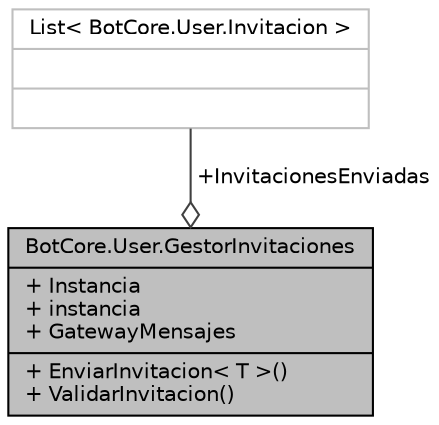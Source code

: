 digraph "BotCore.User.GestorInvitaciones"
{
 // INTERACTIVE_SVG=YES
 // LATEX_PDF_SIZE
  edge [fontname="Helvetica",fontsize="10",labelfontname="Helvetica",labelfontsize="10"];
  node [fontname="Helvetica",fontsize="10",shape=record];
  Node1 [label="{BotCore.User.GestorInvitaciones\n|+ Instancia\l+ instancia\l+ GatewayMensajes\l|+ EnviarInvitacion\< T \>()\l+ ValidarInvitacion()\l}",height=0.2,width=0.4,color="black", fillcolor="grey75", style="filled", fontcolor="black",tooltip="Clase que se encarga de generar usuarios temporales y enviarselo a personas para facilitar su registr..."];
  Node2 -> Node1 [color="grey25",fontsize="10",style="solid",label=" +InvitacionesEnviadas" ,arrowhead="odiamond",fontname="Helvetica"];
  Node2 [label="{List\< BotCore.User.Invitacion \>\n||}",height=0.2,width=0.4,color="grey75", fillcolor="white", style="filled",tooltip=" "];
}
